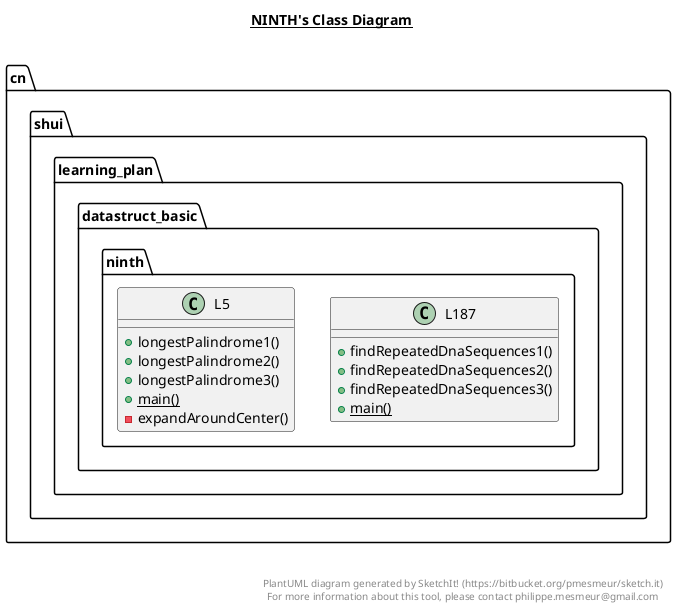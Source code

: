 @startuml

title __NINTH's Class Diagram__\n

  namespace cn.shui.learning_plan.datastruct_basic.ninth {
    class cn.shui.learning_plan.datastruct_basic.ninth.L187 {
        + findRepeatedDnaSequences1()
        + findRepeatedDnaSequences2()
        + findRepeatedDnaSequences3()
        {static} + main()
    }
  }
  

  namespace cn.shui.learning_plan.datastruct_basic.ninth {
    class cn.shui.learning_plan.datastruct_basic.ninth.L5 {
        + longestPalindrome1()
        + longestPalindrome2()
        + longestPalindrome3()
        {static} + main()
        - expandAroundCenter()
    }
  }
  



right footer


PlantUML diagram generated by SketchIt! (https://bitbucket.org/pmesmeur/sketch.it)
For more information about this tool, please contact philippe.mesmeur@gmail.com
endfooter

@enduml
